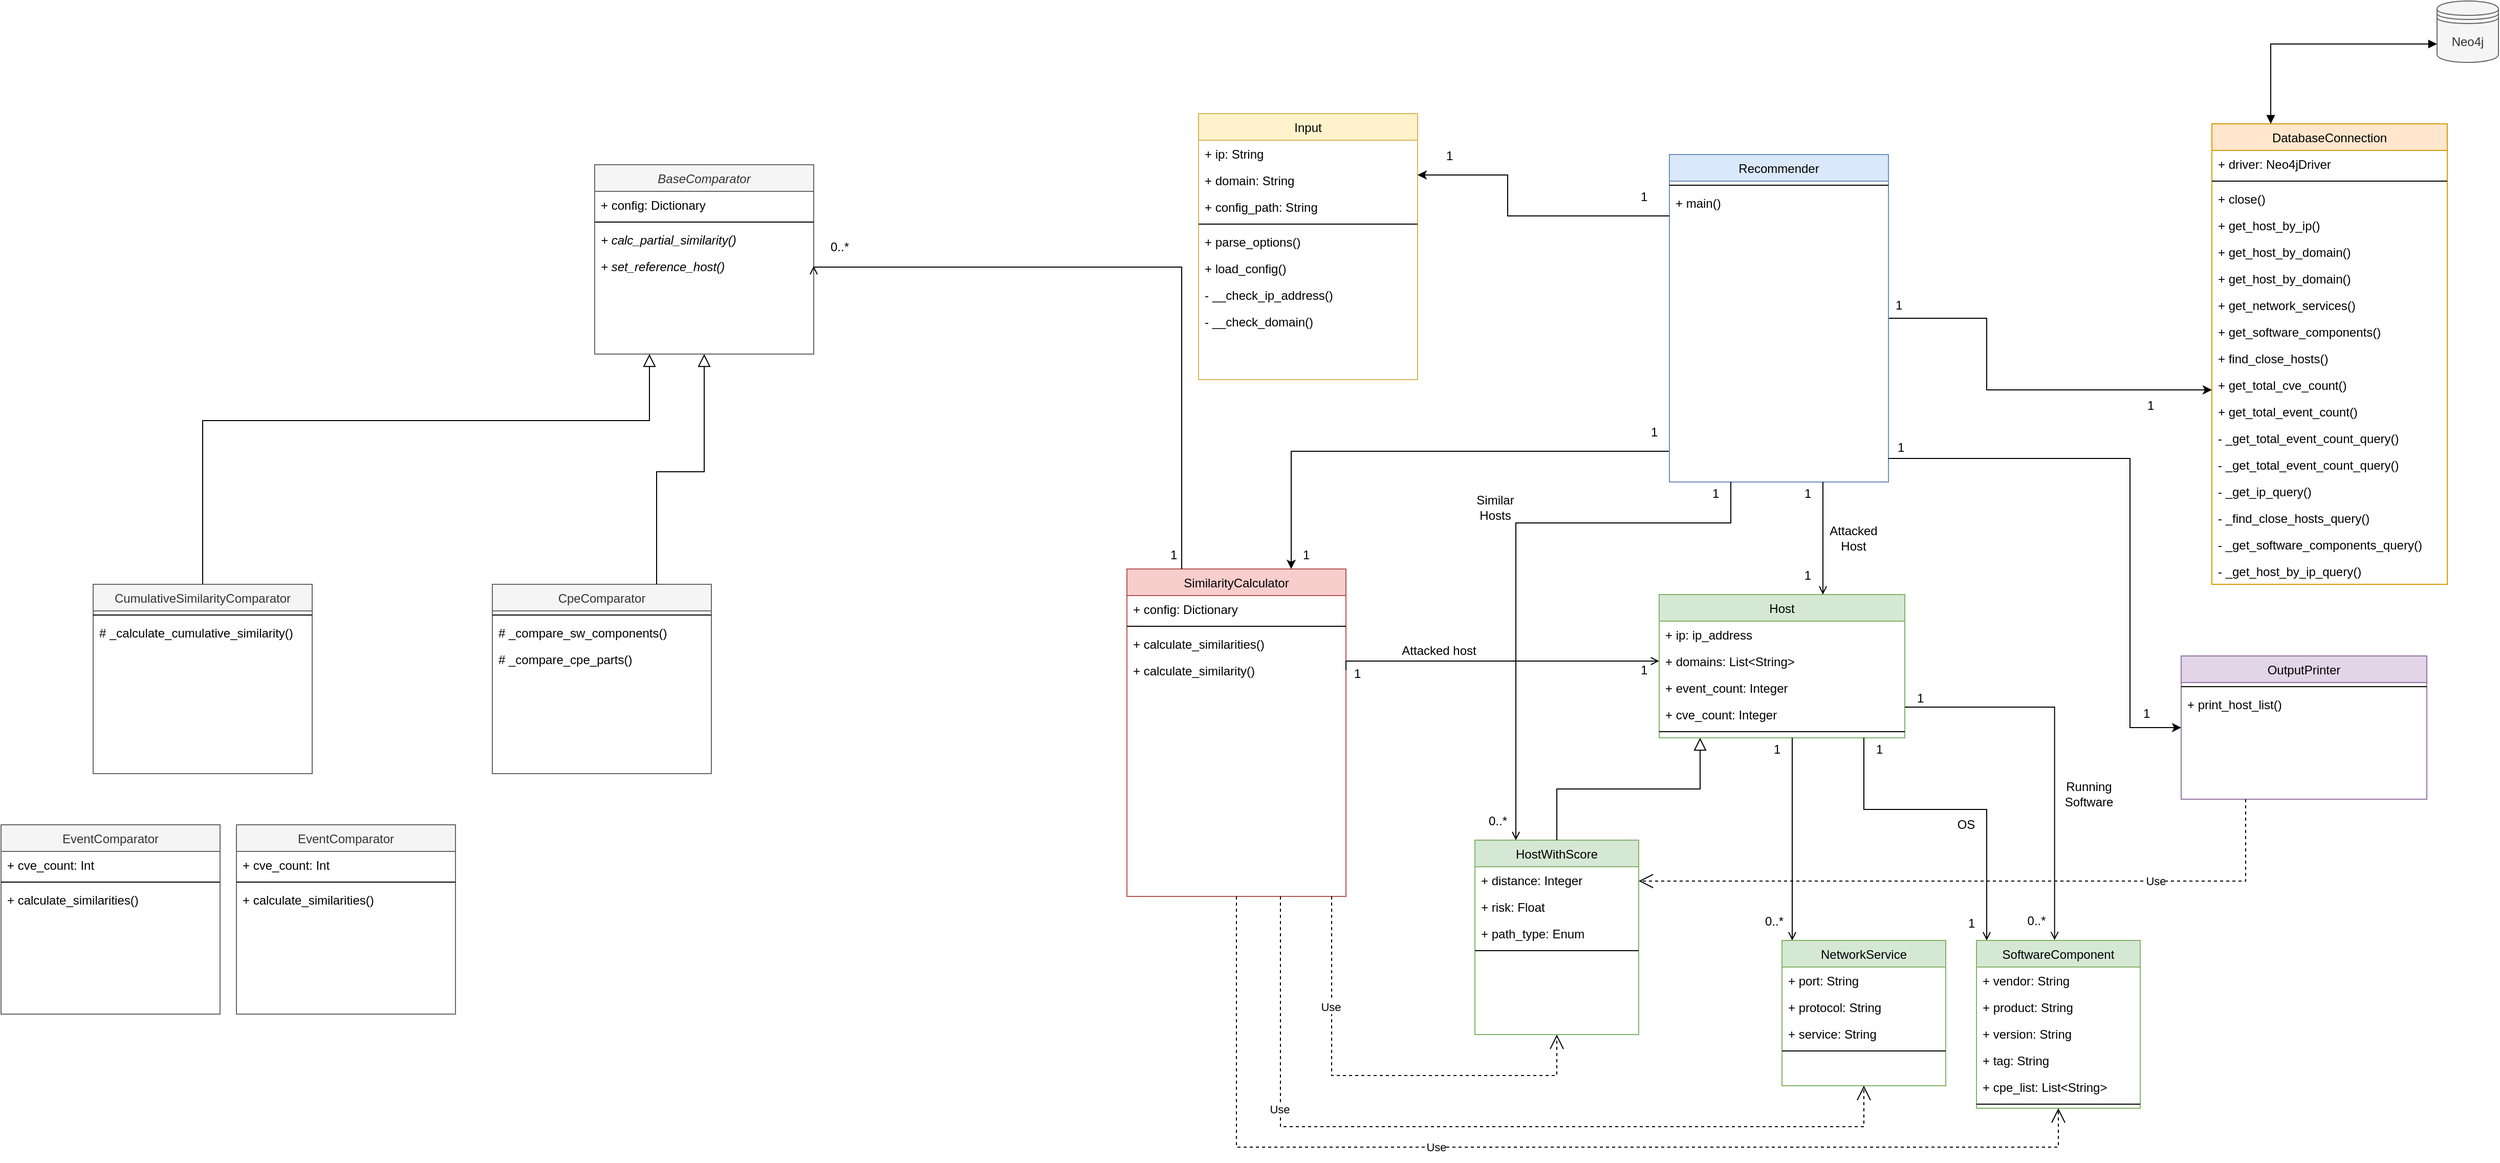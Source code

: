 <mxfile version="15.4.0" type="device"><diagram id="C5RBs43oDa-KdzZeNtuy" name="Diagram"><mxGraphModel dx="2600" dy="623" grid="1" gridSize="10" guides="1" tooltips="1" connect="1" arrows="1" fold="1" page="1" pageScale="1" pageWidth="827" pageHeight="1169" math="0" shadow="0"><root><mxCell id="WIyWlLk6GJQsqaUBKTNV-0"/><mxCell id="WIyWlLk6GJQsqaUBKTNV-1" parent="WIyWlLk6GJQsqaUBKTNV-0"/><mxCell id="zkfFHV4jXpPFQw0GAbJ--0" value="Host" style="swimlane;fontStyle=0;align=center;verticalAlign=top;childLayout=stackLayout;horizontal=1;startSize=26;horizontalStack=0;resizeParent=1;resizeLast=0;collapsible=1;marginBottom=0;rounded=0;shadow=0;strokeWidth=1;fillColor=#d5e8d4;strokeColor=#82b366;" parent="WIyWlLk6GJQsqaUBKTNV-1" vertex="1"><mxGeometry x="-20" y="610" width="240" height="140" as="geometry"><mxRectangle x="230" y="140" width="160" height="26" as="alternateBounds"/></mxGeometry></mxCell><mxCell id="zkfFHV4jXpPFQw0GAbJ--1" value="+ ip: ip_address" style="text;align=left;verticalAlign=top;spacingLeft=4;spacingRight=4;overflow=hidden;rotatable=0;points=[[0,0.5],[1,0.5]];portConstraint=eastwest;" parent="zkfFHV4jXpPFQw0GAbJ--0" vertex="1"><mxGeometry y="26" width="240" height="26" as="geometry"/></mxCell><mxCell id="6r2_6TY_wbP1Zrm-_fFi-48" value="+ domains: List&lt;String&gt;" style="text;align=left;verticalAlign=top;spacingLeft=4;spacingRight=4;overflow=hidden;rotatable=0;points=[[0,0.5],[1,0.5]];portConstraint=eastwest;" parent="zkfFHV4jXpPFQw0GAbJ--0" vertex="1"><mxGeometry y="52" width="240" height="26" as="geometry"/></mxCell><mxCell id="vWXNN-c76O1EObYi_Bp5-69" value="+ event_count: Integer" style="text;align=left;verticalAlign=top;spacingLeft=4;spacingRight=4;overflow=hidden;rotatable=0;points=[[0,0.5],[1,0.5]];portConstraint=eastwest;rounded=0;shadow=0;html=0;" vertex="1" parent="zkfFHV4jXpPFQw0GAbJ--0"><mxGeometry y="78" width="240" height="26" as="geometry"/></mxCell><mxCell id="vWXNN-c76O1EObYi_Bp5-68" value="+ cve_count: Integer" style="text;align=left;verticalAlign=top;spacingLeft=4;spacingRight=4;overflow=hidden;rotatable=0;points=[[0,0.5],[1,0.5]];portConstraint=eastwest;rounded=0;shadow=0;html=0;" vertex="1" parent="zkfFHV4jXpPFQw0GAbJ--0"><mxGeometry y="104" width="240" height="26" as="geometry"/></mxCell><mxCell id="zkfFHV4jXpPFQw0GAbJ--4" value="" style="line;html=1;strokeWidth=1;align=left;verticalAlign=middle;spacingTop=-1;spacingLeft=3;spacingRight=3;rotatable=0;labelPosition=right;points=[];portConstraint=eastwest;" parent="zkfFHV4jXpPFQw0GAbJ--0" vertex="1"><mxGeometry y="130" width="240" height="8" as="geometry"/></mxCell><mxCell id="zkfFHV4jXpPFQw0GAbJ--6" value="HostWithScore" style="swimlane;fontStyle=0;align=center;verticalAlign=top;childLayout=stackLayout;horizontal=1;startSize=26;horizontalStack=0;resizeParent=1;resizeLast=0;collapsible=1;marginBottom=0;rounded=0;shadow=0;strokeWidth=1;fillColor=#d5e8d4;strokeColor=#82b366;" parent="WIyWlLk6GJQsqaUBKTNV-1" vertex="1"><mxGeometry x="-200" y="850" width="160" height="190" as="geometry"><mxRectangle x="130" y="380" width="160" height="26" as="alternateBounds"/></mxGeometry></mxCell><mxCell id="6r2_6TY_wbP1Zrm-_fFi-54" value="+ distance: Integer" style="text;align=left;verticalAlign=top;spacingLeft=4;spacingRight=4;overflow=hidden;rotatable=0;points=[[0,0.5],[1,0.5]];portConstraint=eastwest;rounded=0;shadow=0;html=0;" parent="zkfFHV4jXpPFQw0GAbJ--6" vertex="1"><mxGeometry y="26" width="160" height="26" as="geometry"/></mxCell><mxCell id="zkfFHV4jXpPFQw0GAbJ--8" value="+ risk: Float" style="text;align=left;verticalAlign=top;spacingLeft=4;spacingRight=4;overflow=hidden;rotatable=0;points=[[0,0.5],[1,0.5]];portConstraint=eastwest;rounded=0;shadow=0;html=0;" parent="zkfFHV4jXpPFQw0GAbJ--6" vertex="1"><mxGeometry y="52" width="160" height="26" as="geometry"/></mxCell><mxCell id="vWXNN-c76O1EObYi_Bp5-62" value="+ path_type: Enum" style="text;align=left;verticalAlign=top;spacingLeft=4;spacingRight=4;overflow=hidden;rotatable=0;points=[[0,0.5],[1,0.5]];portConstraint=eastwest;rounded=0;shadow=0;html=0;" vertex="1" parent="zkfFHV4jXpPFQw0GAbJ--6"><mxGeometry y="78" width="160" height="26" as="geometry"/></mxCell><mxCell id="zkfFHV4jXpPFQw0GAbJ--9" value="" style="line;html=1;strokeWidth=1;align=left;verticalAlign=middle;spacingTop=-1;spacingLeft=3;spacingRight=3;rotatable=0;labelPosition=right;points=[];portConstraint=eastwest;" parent="zkfFHV4jXpPFQw0GAbJ--6" vertex="1"><mxGeometry y="104" width="160" height="8" as="geometry"/></mxCell><mxCell id="zkfFHV4jXpPFQw0GAbJ--12" value="" style="endArrow=block;endSize=10;endFill=0;shadow=0;strokeWidth=1;rounded=0;edgeStyle=elbowEdgeStyle;elbow=vertical;" parent="WIyWlLk6GJQsqaUBKTNV-1" source="zkfFHV4jXpPFQw0GAbJ--6" edge="1"><mxGeometry width="160" relative="1" as="geometry"><mxPoint x="200" y="203" as="sourcePoint"/><mxPoint x="20" y="750" as="targetPoint"/></mxGeometry></mxCell><mxCell id="zkfFHV4jXpPFQw0GAbJ--17" value="DatabaseConnection" style="swimlane;fontStyle=0;align=center;verticalAlign=top;childLayout=stackLayout;horizontal=1;startSize=26;horizontalStack=0;resizeParent=1;resizeLast=0;collapsible=1;marginBottom=0;rounded=0;shadow=0;strokeWidth=1;fillColor=#ffe6cc;strokeColor=#d79b00;" parent="WIyWlLk6GJQsqaUBKTNV-1" vertex="1"><mxGeometry x="520" y="150" width="230" height="450" as="geometry"><mxRectangle x="550" y="140" width="160" height="26" as="alternateBounds"/></mxGeometry></mxCell><mxCell id="zkfFHV4jXpPFQw0GAbJ--18" value="+ driver: Neo4jDriver" style="text;align=left;verticalAlign=top;spacingLeft=4;spacingRight=4;overflow=hidden;rotatable=0;points=[[0,0.5],[1,0.5]];portConstraint=eastwest;" parent="zkfFHV4jXpPFQw0GAbJ--17" vertex="1"><mxGeometry y="26" width="230" height="26" as="geometry"/></mxCell><mxCell id="zkfFHV4jXpPFQw0GAbJ--23" value="" style="line;html=1;strokeWidth=1;align=left;verticalAlign=middle;spacingTop=-1;spacingLeft=3;spacingRight=3;rotatable=0;labelPosition=right;points=[];portConstraint=eastwest;" parent="zkfFHV4jXpPFQw0GAbJ--17" vertex="1"><mxGeometry y="52" width="230" height="8" as="geometry"/></mxCell><mxCell id="zkfFHV4jXpPFQw0GAbJ--24" value="+ close()" style="text;align=left;verticalAlign=top;spacingLeft=4;spacingRight=4;overflow=hidden;rotatable=0;points=[[0,0.5],[1,0.5]];portConstraint=eastwest;" parent="zkfFHV4jXpPFQw0GAbJ--17" vertex="1"><mxGeometry y="60" width="230" height="26" as="geometry"/></mxCell><mxCell id="zkfFHV4jXpPFQw0GAbJ--25" value="+ get_host_by_ip()&#10;" style="text;align=left;verticalAlign=top;spacingLeft=4;spacingRight=4;overflow=hidden;rotatable=0;points=[[0,0.5],[1,0.5]];portConstraint=eastwest;" parent="zkfFHV4jXpPFQw0GAbJ--17" vertex="1"><mxGeometry y="86" width="230" height="26" as="geometry"/></mxCell><mxCell id="2oSqgxeJYLnp5taYVXua-14" value="+ get_host_by_domain()&#10;" style="text;align=left;verticalAlign=top;spacingLeft=4;spacingRight=4;overflow=hidden;rotatable=0;points=[[0,0.5],[1,0.5]];portConstraint=eastwest;" parent="zkfFHV4jXpPFQw0GAbJ--17" vertex="1"><mxGeometry y="112" width="230" height="26" as="geometry"/></mxCell><mxCell id="2oSqgxeJYLnp5taYVXua-15" value="+ get_host_by_domain()&#10;" style="text;align=left;verticalAlign=top;spacingLeft=4;spacingRight=4;overflow=hidden;rotatable=0;points=[[0,0.5],[1,0.5]];portConstraint=eastwest;" parent="zkfFHV4jXpPFQw0GAbJ--17" vertex="1"><mxGeometry y="138" width="230" height="26" as="geometry"/></mxCell><mxCell id="6r2_6TY_wbP1Zrm-_fFi-0" value="+ get_network_services()" style="text;align=left;verticalAlign=top;spacingLeft=4;spacingRight=4;overflow=hidden;rotatable=0;points=[[0,0.5],[1,0.5]];portConstraint=eastwest;" parent="zkfFHV4jXpPFQw0GAbJ--17" vertex="1"><mxGeometry y="164" width="230" height="26" as="geometry"/></mxCell><mxCell id="6r2_6TY_wbP1Zrm-_fFi-1" value="+ get_software_components()" style="text;align=left;verticalAlign=top;spacingLeft=4;spacingRight=4;overflow=hidden;rotatable=0;points=[[0,0.5],[1,0.5]];portConstraint=eastwest;" parent="zkfFHV4jXpPFQw0GAbJ--17" vertex="1"><mxGeometry y="190" width="230" height="26" as="geometry"/></mxCell><mxCell id="6r2_6TY_wbP1Zrm-_fFi-6" value="+ find_close_hosts()" style="text;align=left;verticalAlign=top;spacingLeft=4;spacingRight=4;overflow=hidden;rotatable=0;points=[[0,0.5],[1,0.5]];portConstraint=eastwest;" parent="zkfFHV4jXpPFQw0GAbJ--17" vertex="1"><mxGeometry y="216" width="230" height="26" as="geometry"/></mxCell><mxCell id="6r2_6TY_wbP1Zrm-_fFi-75" value="+ get_total_cve_count()" style="text;align=left;verticalAlign=top;spacingLeft=4;spacingRight=4;overflow=hidden;rotatable=0;points=[[0,0.5],[1,0.5]];portConstraint=eastwest;" parent="zkfFHV4jXpPFQw0GAbJ--17" vertex="1"><mxGeometry y="242" width="230" height="26" as="geometry"/></mxCell><mxCell id="6r2_6TY_wbP1Zrm-_fFi-76" value="+ get_total_event_count()" style="text;align=left;verticalAlign=top;spacingLeft=4;spacingRight=4;overflow=hidden;rotatable=0;points=[[0,0.5],[1,0.5]];portConstraint=eastwest;" parent="zkfFHV4jXpPFQw0GAbJ--17" vertex="1"><mxGeometry y="268" width="230" height="26" as="geometry"/></mxCell><mxCell id="6r2_6TY_wbP1Zrm-_fFi-70" value="- _get_total_event_count_query()" style="text;align=left;verticalAlign=top;spacingLeft=4;spacingRight=4;overflow=hidden;rotatable=0;points=[[0,0.5],[1,0.5]];portConstraint=eastwest;" parent="zkfFHV4jXpPFQw0GAbJ--17" vertex="1"><mxGeometry y="294" width="230" height="26" as="geometry"/></mxCell><mxCell id="6r2_6TY_wbP1Zrm-_fFi-77" value="- _get_total_event_count_query()" style="text;align=left;verticalAlign=top;spacingLeft=4;spacingRight=4;overflow=hidden;rotatable=0;points=[[0,0.5],[1,0.5]];portConstraint=eastwest;" parent="zkfFHV4jXpPFQw0GAbJ--17" vertex="1"><mxGeometry y="320" width="230" height="26" as="geometry"/></mxCell><mxCell id="6r2_6TY_wbP1Zrm-_fFi-2" value="- _get_ip_query()" style="text;align=left;verticalAlign=top;spacingLeft=4;spacingRight=4;overflow=hidden;rotatable=0;points=[[0,0.5],[1,0.5]];portConstraint=eastwest;" parent="zkfFHV4jXpPFQw0GAbJ--17" vertex="1"><mxGeometry y="346" width="230" height="26" as="geometry"/></mxCell><mxCell id="6r2_6TY_wbP1Zrm-_fFi-4" value="- _find_close_hosts_query()" style="text;align=left;verticalAlign=top;spacingLeft=4;spacingRight=4;overflow=hidden;rotatable=0;points=[[0,0.5],[1,0.5]];portConstraint=eastwest;" parent="zkfFHV4jXpPFQw0GAbJ--17" vertex="1"><mxGeometry y="372" width="230" height="26" as="geometry"/></mxCell><mxCell id="6r2_6TY_wbP1Zrm-_fFi-5" value="- _get_software_components_query()" style="text;align=left;verticalAlign=top;spacingLeft=4;spacingRight=4;overflow=hidden;rotatable=0;points=[[0,0.5],[1,0.5]];portConstraint=eastwest;" parent="zkfFHV4jXpPFQw0GAbJ--17" vertex="1"><mxGeometry y="398" width="230" height="26" as="geometry"/></mxCell><mxCell id="6r2_6TY_wbP1Zrm-_fFi-3" value="- _get_host_by_ip_query()" style="text;align=left;verticalAlign=top;spacingLeft=4;spacingRight=4;overflow=hidden;rotatable=0;points=[[0,0.5],[1,0.5]];portConstraint=eastwest;" parent="zkfFHV4jXpPFQw0GAbJ--17" vertex="1"><mxGeometry y="424" width="230" height="26" as="geometry"/></mxCell><mxCell id="6r2_6TY_wbP1Zrm-_fFi-7" style="edgeStyle=orthogonalEdgeStyle;rounded=0;orthogonalLoop=1;jettySize=auto;html=1;" parent="WIyWlLk6GJQsqaUBKTNV-1" source="2oSqgxeJYLnp5taYVXua-2" target="zkfFHV4jXpPFQw0GAbJ--17" edge="1"><mxGeometry relative="1" as="geometry"><mxPoint x="530" y="200" as="targetPoint"/><Array as="points"><mxPoint x="300" y="340"/><mxPoint x="300" y="410"/></Array></mxGeometry></mxCell><mxCell id="6r2_6TY_wbP1Zrm-_fFi-40" style="edgeStyle=orthogonalEdgeStyle;rounded=0;orthogonalLoop=1;jettySize=auto;html=1;entryX=0.75;entryY=0;entryDx=0;entryDy=0;" parent="WIyWlLk6GJQsqaUBKTNV-1" source="2oSqgxeJYLnp5taYVXua-2" target="6r2_6TY_wbP1Zrm-_fFi-34" edge="1"><mxGeometry relative="1" as="geometry"><mxPoint x="-250" y="530" as="targetPoint"/><Array as="points"><mxPoint x="-380" y="470"/></Array></mxGeometry></mxCell><mxCell id="2oSqgxeJYLnp5taYVXua-2" value="Recommender" style="swimlane;fontStyle=0;align=center;verticalAlign=top;childLayout=stackLayout;horizontal=1;startSize=26;horizontalStack=0;resizeParent=1;resizeLast=0;collapsible=1;marginBottom=0;rounded=0;shadow=0;strokeWidth=1;fillColor=#dae8fc;strokeColor=#6c8ebf;" parent="WIyWlLk6GJQsqaUBKTNV-1" vertex="1"><mxGeometry x="-10" y="180" width="214" height="320" as="geometry"><mxRectangle x="550" y="140" width="160" height="26" as="alternateBounds"/></mxGeometry></mxCell><mxCell id="2oSqgxeJYLnp5taYVXua-8" value="" style="line;html=1;strokeWidth=1;align=left;verticalAlign=middle;spacingTop=-1;spacingLeft=3;spacingRight=3;rotatable=0;labelPosition=right;points=[];portConstraint=eastwest;" parent="2oSqgxeJYLnp5taYVXua-2" vertex="1"><mxGeometry y="26" width="214" height="8" as="geometry"/></mxCell><mxCell id="2oSqgxeJYLnp5taYVXua-9" value="+ main()" style="text;align=left;verticalAlign=top;spacingLeft=4;spacingRight=4;overflow=hidden;rotatable=0;points=[[0,0.5],[1,0.5]];portConstraint=eastwest;" parent="2oSqgxeJYLnp5taYVXua-2" vertex="1"><mxGeometry y="34" width="214" height="26" as="geometry"/></mxCell><mxCell id="2oSqgxeJYLnp5taYVXua-11" value="Neo4j" style="shape=datastore;whiteSpace=wrap;html=1;fillColor=#f5f5f5;strokeColor=#666666;fontColor=#333333;" parent="WIyWlLk6GJQsqaUBKTNV-1" vertex="1"><mxGeometry x="740" y="30" width="60" height="60" as="geometry"/></mxCell><mxCell id="2oSqgxeJYLnp5taYVXua-13" value="" style="endArrow=block;startArrow=block;endFill=1;startFill=1;html=1;rounded=0;edgeStyle=orthogonalEdgeStyle;entryX=0;entryY=0.7;entryDx=0;entryDy=0;exitX=0.25;exitY=0;exitDx=0;exitDy=0;" parent="WIyWlLk6GJQsqaUBKTNV-1" source="zkfFHV4jXpPFQw0GAbJ--17" target="2oSqgxeJYLnp5taYVXua-11" edge="1"><mxGeometry width="160" relative="1" as="geometry"><mxPoint x="620" y="110" as="sourcePoint"/><mxPoint x="780" y="110" as="targetPoint"/></mxGeometry></mxCell><mxCell id="6r2_6TY_wbP1Zrm-_fFi-8" value="Input" style="swimlane;fontStyle=0;align=center;verticalAlign=top;childLayout=stackLayout;horizontal=1;startSize=26;horizontalStack=0;resizeParent=1;resizeLast=0;collapsible=1;marginBottom=0;rounded=0;shadow=0;strokeWidth=1;fillColor=#fff2cc;strokeColor=#d6b656;" parent="WIyWlLk6GJQsqaUBKTNV-1" vertex="1"><mxGeometry x="-470" y="140" width="214" height="260" as="geometry"><mxRectangle x="550" y="140" width="160" height="26" as="alternateBounds"/></mxGeometry></mxCell><mxCell id="6r2_6TY_wbP1Zrm-_fFi-67" value="+ ip: String" style="text;align=left;verticalAlign=top;spacingLeft=4;spacingRight=4;overflow=hidden;rotatable=0;points=[[0,0.5],[1,0.5]];portConstraint=eastwest;rounded=0;shadow=0;html=0;" parent="6r2_6TY_wbP1Zrm-_fFi-8" vertex="1"><mxGeometry y="26" width="214" height="26" as="geometry"/></mxCell><mxCell id="6r2_6TY_wbP1Zrm-_fFi-73" value="+ domain: String" style="text;align=left;verticalAlign=top;spacingLeft=4;spacingRight=4;overflow=hidden;rotatable=0;points=[[0,0.5],[1,0.5]];portConstraint=eastwest;rounded=0;shadow=0;html=0;" parent="6r2_6TY_wbP1Zrm-_fFi-8" vertex="1"><mxGeometry y="52" width="214" height="26" as="geometry"/></mxCell><mxCell id="6r2_6TY_wbP1Zrm-_fFi-10" value="+ config_path: String " style="text;align=left;verticalAlign=top;spacingLeft=4;spacingRight=4;overflow=hidden;rotatable=0;points=[[0,0.5],[1,0.5]];portConstraint=eastwest;rounded=0;shadow=0;html=0;" parent="6r2_6TY_wbP1Zrm-_fFi-8" vertex="1"><mxGeometry y="78" width="214" height="26" as="geometry"/></mxCell><mxCell id="6r2_6TY_wbP1Zrm-_fFi-11" value="" style="line;html=1;strokeWidth=1;align=left;verticalAlign=middle;spacingTop=-1;spacingLeft=3;spacingRight=3;rotatable=0;labelPosition=right;points=[];portConstraint=eastwest;" parent="6r2_6TY_wbP1Zrm-_fFi-8" vertex="1"><mxGeometry y="104" width="214" height="8" as="geometry"/></mxCell><mxCell id="6r2_6TY_wbP1Zrm-_fFi-12" value="+ parse_options()" style="text;align=left;verticalAlign=top;spacingLeft=4;spacingRight=4;overflow=hidden;rotatable=0;points=[[0,0.5],[1,0.5]];portConstraint=eastwest;" parent="6r2_6TY_wbP1Zrm-_fFi-8" vertex="1"><mxGeometry y="112" width="214" height="26" as="geometry"/></mxCell><mxCell id="6r2_6TY_wbP1Zrm-_fFi-74" value="+ load_config()" style="text;align=left;verticalAlign=top;spacingLeft=4;spacingRight=4;overflow=hidden;rotatable=0;points=[[0,0.5],[1,0.5]];portConstraint=eastwest;" parent="6r2_6TY_wbP1Zrm-_fFi-8" vertex="1"><mxGeometry y="138" width="214" height="26" as="geometry"/></mxCell><mxCell id="6r2_6TY_wbP1Zrm-_fFi-71" value="- __check_ip_address()" style="text;align=left;verticalAlign=top;spacingLeft=4;spacingRight=4;overflow=hidden;rotatable=0;points=[[0,0.5],[1,0.5]];portConstraint=eastwest;" parent="6r2_6TY_wbP1Zrm-_fFi-8" vertex="1"><mxGeometry y="164" width="214" height="26" as="geometry"/></mxCell><mxCell id="6r2_6TY_wbP1Zrm-_fFi-128" value="- __check_domain()&#10;" style="text;align=left;verticalAlign=top;spacingLeft=4;spacingRight=4;overflow=hidden;rotatable=0;points=[[0,0.5],[1,0.5]];portConstraint=eastwest;" parent="6r2_6TY_wbP1Zrm-_fFi-8" vertex="1"><mxGeometry y="190" width="214" height="26" as="geometry"/></mxCell><mxCell id="6r2_6TY_wbP1Zrm-_fFi-17" value="SoftwareComponent" style="swimlane;fontStyle=0;align=center;verticalAlign=top;childLayout=stackLayout;horizontal=1;startSize=26;horizontalStack=0;resizeParent=1;resizeLast=0;collapsible=1;marginBottom=0;rounded=0;shadow=0;strokeWidth=1;fillColor=#d5e8d4;strokeColor=#82b366;" parent="WIyWlLk6GJQsqaUBKTNV-1" vertex="1"><mxGeometry x="290" y="948" width="160" height="164" as="geometry"><mxRectangle x="230" y="140" width="160" height="26" as="alternateBounds"/></mxGeometry></mxCell><mxCell id="6r2_6TY_wbP1Zrm-_fFi-58" value="+ vendor: String" style="text;align=left;verticalAlign=top;spacingLeft=4;spacingRight=4;overflow=hidden;rotatable=0;points=[[0,0.5],[1,0.5]];portConstraint=eastwest;" parent="6r2_6TY_wbP1Zrm-_fFi-17" vertex="1"><mxGeometry y="26" width="160" height="26" as="geometry"/></mxCell><mxCell id="6r2_6TY_wbP1Zrm-_fFi-57" value="+ product: String" style="text;align=left;verticalAlign=top;spacingLeft=4;spacingRight=4;overflow=hidden;rotatable=0;points=[[0,0.5],[1,0.5]];portConstraint=eastwest;" parent="6r2_6TY_wbP1Zrm-_fFi-17" vertex="1"><mxGeometry y="52" width="160" height="26" as="geometry"/></mxCell><mxCell id="6r2_6TY_wbP1Zrm-_fFi-18" value="+ version: String" style="text;align=left;verticalAlign=top;spacingLeft=4;spacingRight=4;overflow=hidden;rotatable=0;points=[[0,0.5],[1,0.5]];portConstraint=eastwest;" parent="6r2_6TY_wbP1Zrm-_fFi-17" vertex="1"><mxGeometry y="78" width="160" height="26" as="geometry"/></mxCell><mxCell id="vWXNN-c76O1EObYi_Bp5-61" value="+ tag: String" style="text;align=left;verticalAlign=top;spacingLeft=4;spacingRight=4;overflow=hidden;rotatable=0;points=[[0,0.5],[1,0.5]];portConstraint=eastwest;" vertex="1" parent="6r2_6TY_wbP1Zrm-_fFi-17"><mxGeometry y="104" width="160" height="26" as="geometry"/></mxCell><mxCell id="vWXNN-c76O1EObYi_Bp5-60" value="+ cpe_list: List&lt;String&gt;" style="text;align=left;verticalAlign=top;spacingLeft=4;spacingRight=4;overflow=hidden;rotatable=0;points=[[0,0.5],[1,0.5]];portConstraint=eastwest;" vertex="1" parent="6r2_6TY_wbP1Zrm-_fFi-17"><mxGeometry y="130" width="160" height="26" as="geometry"/></mxCell><mxCell id="6r2_6TY_wbP1Zrm-_fFi-19" value="" style="line;html=1;strokeWidth=1;align=left;verticalAlign=middle;spacingTop=-1;spacingLeft=3;spacingRight=3;rotatable=0;labelPosition=right;points=[];portConstraint=eastwest;" parent="6r2_6TY_wbP1Zrm-_fFi-17" vertex="1"><mxGeometry y="156" width="160" height="8" as="geometry"/></mxCell><mxCell id="6r2_6TY_wbP1Zrm-_fFi-21" value="NetworkService" style="swimlane;fontStyle=0;align=center;verticalAlign=top;childLayout=stackLayout;horizontal=1;startSize=26;horizontalStack=0;resizeParent=1;resizeLast=0;collapsible=1;marginBottom=0;rounded=0;shadow=0;strokeWidth=1;fillColor=#d5e8d4;strokeColor=#82b366;" parent="WIyWlLk6GJQsqaUBKTNV-1" vertex="1"><mxGeometry x="100" y="948" width="160" height="142" as="geometry"><mxRectangle x="230" y="140" width="160" height="26" as="alternateBounds"/></mxGeometry></mxCell><mxCell id="6r2_6TY_wbP1Zrm-_fFi-22" value="+ port: String" style="text;align=left;verticalAlign=top;spacingLeft=4;spacingRight=4;overflow=hidden;rotatable=0;points=[[0,0.5],[1,0.5]];portConstraint=eastwest;" parent="6r2_6TY_wbP1Zrm-_fFi-21" vertex="1"><mxGeometry y="26" width="160" height="26" as="geometry"/></mxCell><mxCell id="6r2_6TY_wbP1Zrm-_fFi-59" value="+ protocol: String" style="text;align=left;verticalAlign=top;spacingLeft=4;spacingRight=4;overflow=hidden;rotatable=0;points=[[0,0.5],[1,0.5]];portConstraint=eastwest;" parent="6r2_6TY_wbP1Zrm-_fFi-21" vertex="1"><mxGeometry y="52" width="160" height="26" as="geometry"/></mxCell><mxCell id="6r2_6TY_wbP1Zrm-_fFi-60" value="+ service: String" style="text;align=left;verticalAlign=top;spacingLeft=4;spacingRight=4;overflow=hidden;rotatable=0;points=[[0,0.5],[1,0.5]];portConstraint=eastwest;" parent="6r2_6TY_wbP1Zrm-_fFi-21" vertex="1"><mxGeometry y="78" width="160" height="26" as="geometry"/></mxCell><mxCell id="6r2_6TY_wbP1Zrm-_fFi-23" value="" style="line;html=1;strokeWidth=1;align=left;verticalAlign=middle;spacingTop=-1;spacingLeft=3;spacingRight=3;rotatable=0;labelPosition=right;points=[];portConstraint=eastwest;" parent="6r2_6TY_wbP1Zrm-_fFi-21" vertex="1"><mxGeometry y="104" width="160" height="8" as="geometry"/></mxCell><mxCell id="6r2_6TY_wbP1Zrm-_fFi-29" value="" style="endArrow=open;shadow=0;strokeWidth=1;rounded=0;endFill=1;edgeStyle=elbowEdgeStyle;elbow=vertical;entryX=0.477;entryY=-0.002;entryDx=0;entryDy=0;entryPerimeter=0;" parent="WIyWlLk6GJQsqaUBKTNV-1" source="zkfFHV4jXpPFQw0GAbJ--0" target="6r2_6TY_wbP1Zrm-_fFi-17" edge="1"><mxGeometry x="0.5" y="41" relative="1" as="geometry"><mxPoint x="240" y="740" as="sourcePoint"/><mxPoint x="258" y="630" as="targetPoint"/><mxPoint x="-40" y="32" as="offset"/><Array as="points"><mxPoint x="-20" y="720"/><mxPoint x="30" y="690"/><mxPoint x="40" y="674"/><mxPoint x="16" y="680"/><mxPoint y="670"/><mxPoint x="80" y="600"/></Array></mxGeometry></mxCell><mxCell id="6r2_6TY_wbP1Zrm-_fFi-30" value="1" style="resizable=0;align=left;verticalAlign=bottom;labelBackgroundColor=none;fontSize=12;" parent="6r2_6TY_wbP1Zrm-_fFi-29" connectable="0" vertex="1"><mxGeometry x="-1" relative="1" as="geometry"><mxPoint x="10" as="offset"/></mxGeometry></mxCell><mxCell id="6r2_6TY_wbP1Zrm-_fFi-31" value="0..*" style="resizable=0;align=right;verticalAlign=bottom;labelBackgroundColor=none;fontSize=12;" parent="6r2_6TY_wbP1Zrm-_fFi-29" connectable="0" vertex="1"><mxGeometry x="1" relative="1" as="geometry"><mxPoint x="-7" y="-10" as="offset"/></mxGeometry></mxCell><mxCell id="6r2_6TY_wbP1Zrm-_fFi-34" value="SimilarityCalculator" style="swimlane;fontStyle=0;align=center;verticalAlign=top;childLayout=stackLayout;horizontal=1;startSize=26;horizontalStack=0;resizeParent=1;resizeLast=0;collapsible=1;marginBottom=0;rounded=0;shadow=0;strokeWidth=1;fillColor=#f8cecc;strokeColor=#b85450;" parent="WIyWlLk6GJQsqaUBKTNV-1" vertex="1"><mxGeometry x="-540" y="585" width="214" height="320" as="geometry"><mxRectangle x="550" y="140" width="160" height="26" as="alternateBounds"/></mxGeometry></mxCell><mxCell id="6r2_6TY_wbP1Zrm-_fFi-35" value="+ config: Dictionary" style="text;align=left;verticalAlign=top;spacingLeft=4;spacingRight=4;overflow=hidden;rotatable=0;points=[[0,0.5],[1,0.5]];portConstraint=eastwest;" parent="6r2_6TY_wbP1Zrm-_fFi-34" vertex="1"><mxGeometry y="26" width="214" height="26" as="geometry"/></mxCell><mxCell id="6r2_6TY_wbP1Zrm-_fFi-37" value="" style="line;html=1;strokeWidth=1;align=left;verticalAlign=middle;spacingTop=-1;spacingLeft=3;spacingRight=3;rotatable=0;labelPosition=right;points=[];portConstraint=eastwest;" parent="6r2_6TY_wbP1Zrm-_fFi-34" vertex="1"><mxGeometry y="52" width="214" height="8" as="geometry"/></mxCell><mxCell id="6r2_6TY_wbP1Zrm-_fFi-38" value="+ calculate_similarities()" style="text;align=left;verticalAlign=top;spacingLeft=4;spacingRight=4;overflow=hidden;rotatable=0;points=[[0,0.5],[1,0.5]];portConstraint=eastwest;" parent="6r2_6TY_wbP1Zrm-_fFi-34" vertex="1"><mxGeometry y="60" width="214" height="26" as="geometry"/></mxCell><mxCell id="vWXNN-c76O1EObYi_Bp5-74" value="+ calculate_similarity()" style="text;align=left;verticalAlign=top;spacingLeft=4;spacingRight=4;overflow=hidden;rotatable=0;points=[[0,0.5],[1,0.5]];portConstraint=eastwest;" vertex="1" parent="6r2_6TY_wbP1Zrm-_fFi-34"><mxGeometry y="86" width="214" height="26" as="geometry"/></mxCell><mxCell id="6r2_6TY_wbP1Zrm-_fFi-39" style="edgeStyle=orthogonalEdgeStyle;rounded=0;orthogonalLoop=1;jettySize=auto;html=1;" parent="WIyWlLk6GJQsqaUBKTNV-1" source="2oSqgxeJYLnp5taYVXua-2" target="6r2_6TY_wbP1Zrm-_fFi-8" edge="1"><mxGeometry relative="1" as="geometry"><mxPoint x="-10" y="245" as="sourcePoint"/><Array as="points"><mxPoint x="-168" y="240"/><mxPoint x="-168" y="200"/></Array></mxGeometry></mxCell><mxCell id="6r2_6TY_wbP1Zrm-_fFi-42" value="" style="endArrow=open;shadow=0;strokeWidth=1;rounded=0;endFill=1;edgeStyle=elbowEdgeStyle;elbow=vertical;" parent="WIyWlLk6GJQsqaUBKTNV-1" source="zkfFHV4jXpPFQw0GAbJ--0" target="6r2_6TY_wbP1Zrm-_fFi-21" edge="1"><mxGeometry x="0.5" y="41" relative="1" as="geometry"><mxPoint x="-26.32" y="640" as="sourcePoint"/><mxPoint x="-90.0" y="776.224" as="targetPoint"/><mxPoint x="-40" y="32" as="offset"/><Array as="points"><mxPoint x="110" y="840"/><mxPoint x="170" y="860"/><mxPoint x="160" y="870"/><mxPoint x="100" y="850"/><mxPoint x="-80" y="623"/><mxPoint x="-66.32" y="640.5"/><mxPoint x="-90.32" y="646.5"/><mxPoint x="-106.32" y="636.5"/><mxPoint x="-26.32" y="566.5"/></Array></mxGeometry></mxCell><mxCell id="6r2_6TY_wbP1Zrm-_fFi-43" value="1" style="resizable=0;align=left;verticalAlign=bottom;labelBackgroundColor=none;fontSize=12;" parent="6r2_6TY_wbP1Zrm-_fFi-42" connectable="0" vertex="1"><mxGeometry x="-1" relative="1" as="geometry"><mxPoint x="-20" y="20" as="offset"/></mxGeometry></mxCell><mxCell id="6r2_6TY_wbP1Zrm-_fFi-44" value="0..*" style="resizable=0;align=right;verticalAlign=bottom;labelBackgroundColor=none;fontSize=12;" parent="6r2_6TY_wbP1Zrm-_fFi-42" connectable="0" vertex="1"><mxGeometry x="1" relative="1" as="geometry"><mxPoint x="-7" y="-10" as="offset"/></mxGeometry></mxCell><mxCell id="6r2_6TY_wbP1Zrm-_fFi-61" value="" style="endArrow=open;shadow=0;strokeWidth=1;rounded=0;endFill=1;edgeStyle=elbowEdgeStyle;elbow=vertical;" parent="WIyWlLk6GJQsqaUBKTNV-1" target="6r2_6TY_wbP1Zrm-_fFi-17" edge="1"><mxGeometry x="0.5" y="41" relative="1" as="geometry"><mxPoint x="180" y="750" as="sourcePoint"/><mxPoint x="-20.0" y="790" as="targetPoint"/><mxPoint x="-40" y="32" as="offset"/><Array as="points"><mxPoint x="300" y="820"/><mxPoint x="180" y="790"/><mxPoint x="310" y="830"/><mxPoint x="140" y="790"/><mxPoint x="320" y="800"/><mxPoint x="170" y="760"/><mxPoint x="310" y="800"/><mxPoint x="190" y="780"/><mxPoint x="310" y="890"/><mxPoint x="-30" y="670"/><mxPoint x="-20" y="620"/><mxPoint x="109.92" y="563"/><mxPoint x="33.6" y="620.5"/><mxPoint x="9.6" y="626.5"/><mxPoint x="-6.4" y="616.5"/><mxPoint x="73.6" y="546.5"/></Array></mxGeometry></mxCell><mxCell id="6r2_6TY_wbP1Zrm-_fFi-62" value="1" style="resizable=0;align=left;verticalAlign=bottom;labelBackgroundColor=none;fontSize=12;" parent="6r2_6TY_wbP1Zrm-_fFi-61" connectable="0" vertex="1"><mxGeometry x="-1" relative="1" as="geometry"><mxPoint x="10" y="20" as="offset"/></mxGeometry></mxCell><mxCell id="6r2_6TY_wbP1Zrm-_fFi-64" value="1" style="resizable=0;align=left;verticalAlign=bottom;labelBackgroundColor=none;fontSize=12;" parent="WIyWlLk6GJQsqaUBKTNV-1" connectable="0" vertex="1"><mxGeometry x="280" y="940" as="geometry"/></mxCell><mxCell id="6r2_6TY_wbP1Zrm-_fFi-65" value="OS" style="text;html=1;strokeColor=none;fillColor=none;align=center;verticalAlign=middle;whiteSpace=wrap;rounded=0;" parent="WIyWlLk6GJQsqaUBKTNV-1" vertex="1"><mxGeometry x="250" y="820" width="60" height="30" as="geometry"/></mxCell><mxCell id="6r2_6TY_wbP1Zrm-_fFi-66" value="Running Software" style="text;html=1;strokeColor=none;fillColor=none;align=center;verticalAlign=middle;whiteSpace=wrap;rounded=0;" parent="WIyWlLk6GJQsqaUBKTNV-1" vertex="1"><mxGeometry x="370" y="790" width="60" height="30" as="geometry"/></mxCell><mxCell id="6r2_6TY_wbP1Zrm-_fFi-82" value="" style="endArrow=open;shadow=0;strokeWidth=1;rounded=0;endFill=1;edgeStyle=elbowEdgeStyle;elbow=vertical;entryX=0.25;entryY=0;entryDx=0;entryDy=0;" parent="WIyWlLk6GJQsqaUBKTNV-1" source="2oSqgxeJYLnp5taYVXua-2" target="zkfFHV4jXpPFQw0GAbJ--6" edge="1"><mxGeometry x="0.5" y="41" relative="1" as="geometry"><mxPoint x="-80" y="530" as="sourcePoint"/><mxPoint x="-210" y="758" as="targetPoint"/><mxPoint x="-40" y="32" as="offset"/><Array as="points"><mxPoint x="50" y="540"/><mxPoint x="-150" y="670"/><mxPoint x="-160" y="680"/><mxPoint x="-220" y="660"/><mxPoint x="-400" y="433"/><mxPoint x="-386.32" y="450.5"/><mxPoint x="-410.32" y="456.5"/><mxPoint x="-426.32" y="446.5"/><mxPoint x="-346.32" y="376.5"/></Array></mxGeometry></mxCell><mxCell id="6r2_6TY_wbP1Zrm-_fFi-83" value="1" style="resizable=0;align=left;verticalAlign=bottom;labelBackgroundColor=none;fontSize=12;" parent="6r2_6TY_wbP1Zrm-_fFi-82" connectable="0" vertex="1"><mxGeometry x="-1" relative="1" as="geometry"><mxPoint x="-20" y="20" as="offset"/></mxGeometry></mxCell><mxCell id="6r2_6TY_wbP1Zrm-_fFi-84" value="0..*" style="resizable=0;align=right;verticalAlign=bottom;labelBackgroundColor=none;fontSize=12;" parent="6r2_6TY_wbP1Zrm-_fFi-82" connectable="0" vertex="1"><mxGeometry x="1" relative="1" as="geometry"><mxPoint x="-7" y="-10" as="offset"/></mxGeometry></mxCell><mxCell id="6r2_6TY_wbP1Zrm-_fFi-90" value="Similar Hosts" style="text;html=1;strokeColor=none;fillColor=none;align=center;verticalAlign=middle;whiteSpace=wrap;rounded=0;" parent="WIyWlLk6GJQsqaUBKTNV-1" vertex="1"><mxGeometry x="-210" y="510" width="60" height="30" as="geometry"/></mxCell><mxCell id="6r2_6TY_wbP1Zrm-_fFi-91" value="" style="endArrow=open;shadow=0;strokeWidth=1;rounded=0;endFill=1;edgeStyle=elbowEdgeStyle;elbow=vertical;" parent="WIyWlLk6GJQsqaUBKTNV-1" source="2oSqgxeJYLnp5taYVXua-2" target="zkfFHV4jXpPFQw0GAbJ--0" edge="1"><mxGeometry x="0.5" y="41" relative="1" as="geometry"><mxPoint x="100" y="430" as="sourcePoint"/><mxPoint x="-150" y="860" as="targetPoint"/><mxPoint x="-40" y="32" as="offset"/><Array as="points"><mxPoint x="140" y="530"/><mxPoint x="60" y="550"/><mxPoint x="-140" y="680"/><mxPoint x="-150" y="690"/><mxPoint x="-210" y="670"/><mxPoint x="-390" y="443"/><mxPoint x="-376.32" y="460.5"/><mxPoint x="-400.32" y="466.5"/><mxPoint x="-416.32" y="456.5"/><mxPoint x="-336.32" y="386.5"/></Array></mxGeometry></mxCell><mxCell id="6r2_6TY_wbP1Zrm-_fFi-92" value="1" style="resizable=0;align=left;verticalAlign=bottom;labelBackgroundColor=none;fontSize=12;" parent="6r2_6TY_wbP1Zrm-_fFi-91" connectable="0" vertex="1"><mxGeometry x="-1" relative="1" as="geometry"><mxPoint x="-20" y="20" as="offset"/></mxGeometry></mxCell><mxCell id="6r2_6TY_wbP1Zrm-_fFi-93" value="1" style="resizable=0;align=right;verticalAlign=bottom;labelBackgroundColor=none;fontSize=12;" parent="6r2_6TY_wbP1Zrm-_fFi-91" connectable="0" vertex="1"><mxGeometry x="1" relative="1" as="geometry"><mxPoint x="-10" y="-10" as="offset"/></mxGeometry></mxCell><mxCell id="6r2_6TY_wbP1Zrm-_fFi-94" value="Attacked Host" style="text;html=1;strokeColor=none;fillColor=none;align=center;verticalAlign=middle;whiteSpace=wrap;rounded=0;" parent="WIyWlLk6GJQsqaUBKTNV-1" vertex="1"><mxGeometry x="140" y="540" width="60" height="30" as="geometry"/></mxCell><mxCell id="6r2_6TY_wbP1Zrm-_fFi-96" value="1" style="resizable=0;align=left;verticalAlign=bottom;labelBackgroundColor=none;fontSize=12;" parent="WIyWlLk6GJQsqaUBKTNV-1" connectable="0" vertex="1"><mxGeometry x="-30" y="460" as="geometry"/></mxCell><mxCell id="6r2_6TY_wbP1Zrm-_fFi-97" value="1" style="resizable=0;align=left;verticalAlign=bottom;labelBackgroundColor=none;fontSize=12;" parent="WIyWlLk6GJQsqaUBKTNV-1" connectable="0" vertex="1"><mxGeometry x="-370" y="580" as="geometry"/></mxCell><mxCell id="6r2_6TY_wbP1Zrm-_fFi-98" value="1" style="resizable=0;align=left;verticalAlign=bottom;labelBackgroundColor=none;fontSize=12;" parent="WIyWlLk6GJQsqaUBKTNV-1" connectable="0" vertex="1"><mxGeometry x="-230" y="190" as="geometry"/></mxCell><mxCell id="6r2_6TY_wbP1Zrm-_fFi-99" value="1" style="resizable=0;align=left;verticalAlign=bottom;labelBackgroundColor=none;fontSize=12;" parent="WIyWlLk6GJQsqaUBKTNV-1" connectable="0" vertex="1"><mxGeometry x="-40" y="230" as="geometry"/></mxCell><mxCell id="6r2_6TY_wbP1Zrm-_fFi-101" value="1" style="resizable=0;align=left;verticalAlign=bottom;labelBackgroundColor=none;fontSize=12;" parent="WIyWlLk6GJQsqaUBKTNV-1" connectable="0" vertex="1"><mxGeometry x="120" y="530" as="geometry"><mxPoint x="89" y="-194" as="offset"/></mxGeometry></mxCell><mxCell id="6r2_6TY_wbP1Zrm-_fFi-102" value="1" style="resizable=0;align=left;verticalAlign=bottom;labelBackgroundColor=none;fontSize=12;" parent="WIyWlLk6GJQsqaUBKTNV-1" connectable="0" vertex="1"><mxGeometry x="130" y="530" as="geometry"><mxPoint x="325" y="-96" as="offset"/></mxGeometry></mxCell><mxCell id="6r2_6TY_wbP1Zrm-_fFi-104" value="Use" style="endArrow=open;endSize=12;dashed=1;html=1;rounded=0;edgeStyle=orthogonalEdgeStyle;" parent="WIyWlLk6GJQsqaUBKTNV-1" source="6r2_6TY_wbP1Zrm-_fFi-34" target="6r2_6TY_wbP1Zrm-_fFi-17" edge="1"><mxGeometry x="-0.191" width="160" relative="1" as="geometry"><mxPoint x="-316" y="690" as="sourcePoint"/><mxPoint x="-10" y="690" as="targetPoint"/><Array as="points"><mxPoint x="-433" y="1150"/><mxPoint x="370" y="1150"/></Array><mxPoint as="offset"/></mxGeometry></mxCell><mxCell id="6r2_6TY_wbP1Zrm-_fFi-106" value="Use" style="endArrow=open;endSize=12;dashed=1;html=1;rounded=0;edgeStyle=orthogonalEdgeStyle;" parent="WIyWlLk6GJQsqaUBKTNV-1" source="6r2_6TY_wbP1Zrm-_fFi-34" target="6r2_6TY_wbP1Zrm-_fFi-21" edge="1"><mxGeometry x="-0.503" width="160" relative="1" as="geometry"><mxPoint x="-316" y="690" as="sourcePoint"/><mxPoint x="-10" y="690" as="targetPoint"/><Array as="points"><mxPoint x="-390" y="1130"/><mxPoint x="180" y="1130"/></Array><mxPoint x="-1" as="offset"/></mxGeometry></mxCell><mxCell id="6r2_6TY_wbP1Zrm-_fFi-107" value="Use" style="endArrow=open;endSize=12;dashed=1;html=1;rounded=0;edgeStyle=orthogonalEdgeStyle;" parent="WIyWlLk6GJQsqaUBKTNV-1" source="6r2_6TY_wbP1Zrm-_fFi-34" target="zkfFHV4jXpPFQw0GAbJ--6" edge="1"><mxGeometry x="-0.503" width="160" relative="1" as="geometry"><mxPoint x="-380" y="915" as="sourcePoint"/><mxPoint x="10" y="1080" as="targetPoint"/><Array as="points"><mxPoint x="-340" y="1080"/><mxPoint x="-120" y="1080"/></Array><mxPoint x="-1" as="offset"/></mxGeometry></mxCell><mxCell id="6r2_6TY_wbP1Zrm-_fFi-130" value="OutputPrinter" style="swimlane;fontStyle=0;align=center;verticalAlign=top;childLayout=stackLayout;horizontal=1;startSize=26;horizontalStack=0;resizeParent=1;resizeLast=0;collapsible=1;marginBottom=0;rounded=0;shadow=0;strokeWidth=1;fillColor=#e1d5e7;strokeColor=#9673a6;" parent="WIyWlLk6GJQsqaUBKTNV-1" vertex="1"><mxGeometry x="490" y="670" width="240" height="140" as="geometry"><mxRectangle x="230" y="140" width="160" height="26" as="alternateBounds"/></mxGeometry></mxCell><mxCell id="6r2_6TY_wbP1Zrm-_fFi-133" value="" style="line;html=1;strokeWidth=1;align=left;verticalAlign=middle;spacingTop=-1;spacingLeft=3;spacingRight=3;rotatable=0;labelPosition=right;points=[];portConstraint=eastwest;" parent="6r2_6TY_wbP1Zrm-_fFi-130" vertex="1"><mxGeometry y="26" width="240" height="8" as="geometry"/></mxCell><mxCell id="6r2_6TY_wbP1Zrm-_fFi-134" value="+ print_host_list()" style="text;align=left;verticalAlign=top;spacingLeft=4;spacingRight=4;overflow=hidden;rotatable=0;points=[[0,0.5],[1,0.5]];portConstraint=eastwest;" parent="6r2_6TY_wbP1Zrm-_fFi-130" vertex="1"><mxGeometry y="34" width="240" height="26" as="geometry"/></mxCell><mxCell id="6r2_6TY_wbP1Zrm-_fFi-135" value="Use" style="endArrow=open;endSize=12;dashed=1;html=1;rounded=0;edgeStyle=orthogonalEdgeStyle;" parent="WIyWlLk6GJQsqaUBKTNV-1" source="6r2_6TY_wbP1Zrm-_fFi-130" target="zkfFHV4jXpPFQw0GAbJ--6" edge="1"><mxGeometry x="-0.503" width="160" relative="1" as="geometry"><mxPoint x="457.0" y="889.999" as="sourcePoint"/><mxPoint x="763" y="889.999" as="targetPoint"/><Array as="points"><mxPoint x="553" y="890"/></Array><mxPoint x="-1" as="offset"/></mxGeometry></mxCell><mxCell id="6r2_6TY_wbP1Zrm-_fFi-136" style="edgeStyle=orthogonalEdgeStyle;rounded=0;orthogonalLoop=1;jettySize=auto;html=1;" parent="WIyWlLk6GJQsqaUBKTNV-1" source="2oSqgxeJYLnp5taYVXua-2" target="6r2_6TY_wbP1Zrm-_fFi-130" edge="1"><mxGeometry relative="1" as="geometry"><mxPoint x="120" y="410" as="sourcePoint"/><mxPoint x="229.03" y="592.47" as="targetPoint"/><Array as="points"><mxPoint x="440" y="477"/><mxPoint x="440" y="740"/></Array></mxGeometry></mxCell><mxCell id="6r2_6TY_wbP1Zrm-_fFi-139" value="1" style="resizable=0;align=left;verticalAlign=bottom;labelBackgroundColor=none;fontSize=12;" parent="WIyWlLk6GJQsqaUBKTNV-1" connectable="0" vertex="1"><mxGeometry x="130" y="530" as="geometry"><mxPoint x="81" y="-55" as="offset"/></mxGeometry></mxCell><mxCell id="6r2_6TY_wbP1Zrm-_fFi-140" value="1" style="resizable=0;align=left;verticalAlign=bottom;labelBackgroundColor=none;fontSize=12;" parent="WIyWlLk6GJQsqaUBKTNV-1" connectable="0" vertex="1"><mxGeometry x="370" y="790" as="geometry"><mxPoint x="81" y="-55" as="offset"/></mxGeometry></mxCell><mxCell id="vWXNN-c76O1EObYi_Bp5-4" value="BaseComparator" style="swimlane;fontStyle=2;align=center;verticalAlign=top;childLayout=stackLayout;horizontal=1;startSize=26;horizontalStack=0;resizeParent=1;resizeLast=0;collapsible=1;marginBottom=0;rounded=0;shadow=0;strokeWidth=1;fillColor=#f5f5f5;strokeColor=#666666;fontColor=#333333;" vertex="1" parent="WIyWlLk6GJQsqaUBKTNV-1"><mxGeometry x="-1060" y="190" width="214" height="185" as="geometry"><mxRectangle x="550" y="140" width="160" height="26" as="alternateBounds"/></mxGeometry></mxCell><mxCell id="vWXNN-c76O1EObYi_Bp5-7" value="+ config: Dictionary" style="text;align=left;verticalAlign=top;spacingLeft=4;spacingRight=4;overflow=hidden;rotatable=0;points=[[0,0.5],[1,0.5]];portConstraint=eastwest;" vertex="1" parent="vWXNN-c76O1EObYi_Bp5-4"><mxGeometry y="26" width="214" height="26" as="geometry"/></mxCell><mxCell id="vWXNN-c76O1EObYi_Bp5-8" value="" style="line;html=1;strokeWidth=1;align=left;verticalAlign=middle;spacingTop=-1;spacingLeft=3;spacingRight=3;rotatable=0;labelPosition=right;points=[];portConstraint=eastwest;" vertex="1" parent="vWXNN-c76O1EObYi_Bp5-4"><mxGeometry y="52" width="214" height="8" as="geometry"/></mxCell><mxCell id="vWXNN-c76O1EObYi_Bp5-70" value="+ calc_partial_similarity()" style="text;align=left;verticalAlign=top;spacingLeft=4;spacingRight=4;overflow=hidden;rotatable=0;points=[[0,0.5],[1,0.5]];portConstraint=eastwest;fontStyle=2" vertex="1" parent="vWXNN-c76O1EObYi_Bp5-4"><mxGeometry y="60" width="214" height="26" as="geometry"/></mxCell><mxCell id="vWXNN-c76O1EObYi_Bp5-71" value="+ set_reference_host()" style="text;align=left;verticalAlign=top;spacingLeft=4;spacingRight=4;overflow=hidden;rotatable=0;points=[[0,0.5],[1,0.5]];portConstraint=eastwest;fontStyle=2" vertex="1" parent="vWXNN-c76O1EObYi_Bp5-4"><mxGeometry y="86" width="214" height="26" as="geometry"/></mxCell><mxCell id="vWXNN-c76O1EObYi_Bp5-23" value="" style="endArrow=block;endSize=10;endFill=0;shadow=0;strokeWidth=1;rounded=0;edgeStyle=elbowEdgeStyle;elbow=vertical;exitX=0.5;exitY=0;exitDx=0;exitDy=0;entryX=0.25;entryY=1;entryDx=0;entryDy=0;" edge="1" parent="WIyWlLk6GJQsqaUBKTNV-1" source="vWXNN-c76O1EObYi_Bp5-26" target="vWXNN-c76O1EObYi_Bp5-4"><mxGeometry width="160" relative="1" as="geometry"><mxPoint x="-1520" y="570" as="sourcePoint"/><mxPoint x="-890" y="470" as="targetPoint"/><Array as="points"><mxPoint x="-1030" y="440"/></Array></mxGeometry></mxCell><mxCell id="vWXNN-c76O1EObYi_Bp5-26" value="CumulativeSimilarityComparator" style="swimlane;fontStyle=0;align=center;verticalAlign=top;childLayout=stackLayout;horizontal=1;startSize=26;horizontalStack=0;resizeParent=1;resizeLast=0;collapsible=1;marginBottom=0;rounded=0;shadow=0;strokeWidth=1;fillColor=#f5f5f5;strokeColor=#666666;fontColor=#333333;" vertex="1" parent="WIyWlLk6GJQsqaUBKTNV-1"><mxGeometry x="-1550" y="600" width="214" height="185" as="geometry"><mxRectangle x="550" y="140" width="160" height="26" as="alternateBounds"/></mxGeometry></mxCell><mxCell id="vWXNN-c76O1EObYi_Bp5-30" value="" style="line;html=1;strokeWidth=1;align=left;verticalAlign=middle;spacingTop=-1;spacingLeft=3;spacingRight=3;rotatable=0;labelPosition=right;points=[];portConstraint=eastwest;" vertex="1" parent="vWXNN-c76O1EObYi_Bp5-26"><mxGeometry y="26" width="214" height="8" as="geometry"/></mxCell><mxCell id="vWXNN-c76O1EObYi_Bp5-31" value="# _calculate_cumulative_similarity()" style="text;align=left;verticalAlign=top;spacingLeft=4;spacingRight=4;overflow=hidden;rotatable=0;points=[[0,0.5],[1,0.5]];portConstraint=eastwest;" vertex="1" parent="vWXNN-c76O1EObYi_Bp5-26"><mxGeometry y="34" width="214" height="26" as="geometry"/></mxCell><mxCell id="vWXNN-c76O1EObYi_Bp5-32" value="EventComparator" style="swimlane;fontStyle=0;align=center;verticalAlign=top;childLayout=stackLayout;horizontal=1;startSize=26;horizontalStack=0;resizeParent=1;resizeLast=0;collapsible=1;marginBottom=0;rounded=0;shadow=0;strokeWidth=1;fillColor=#f5f5f5;strokeColor=#666666;fontColor=#333333;" vertex="1" parent="WIyWlLk6GJQsqaUBKTNV-1"><mxGeometry x="-1640" y="835" width="214" height="185" as="geometry"><mxRectangle x="550" y="140" width="160" height="26" as="alternateBounds"/></mxGeometry></mxCell><mxCell id="vWXNN-c76O1EObYi_Bp5-33" value="+ cve_count: Int" style="text;align=left;verticalAlign=top;spacingLeft=4;spacingRight=4;overflow=hidden;rotatable=0;points=[[0,0.5],[1,0.5]];portConstraint=eastwest;" vertex="1" parent="vWXNN-c76O1EObYi_Bp5-32"><mxGeometry y="26" width="214" height="26" as="geometry"/></mxCell><mxCell id="vWXNN-c76O1EObYi_Bp5-36" value="" style="line;html=1;strokeWidth=1;align=left;verticalAlign=middle;spacingTop=-1;spacingLeft=3;spacingRight=3;rotatable=0;labelPosition=right;points=[];portConstraint=eastwest;" vertex="1" parent="vWXNN-c76O1EObYi_Bp5-32"><mxGeometry y="52" width="214" height="8" as="geometry"/></mxCell><mxCell id="vWXNN-c76O1EObYi_Bp5-37" value="+ calculate_similarities()" style="text;align=left;verticalAlign=top;spacingLeft=4;spacingRight=4;overflow=hidden;rotatable=0;points=[[0,0.5],[1,0.5]];portConstraint=eastwest;" vertex="1" parent="vWXNN-c76O1EObYi_Bp5-32"><mxGeometry y="60" width="214" height="26" as="geometry"/></mxCell><mxCell id="vWXNN-c76O1EObYi_Bp5-38" value="EventComparator" style="swimlane;fontStyle=0;align=center;verticalAlign=top;childLayout=stackLayout;horizontal=1;startSize=26;horizontalStack=0;resizeParent=1;resizeLast=0;collapsible=1;marginBottom=0;rounded=0;shadow=0;strokeWidth=1;fillColor=#f5f5f5;strokeColor=#666666;fontColor=#333333;" vertex="1" parent="WIyWlLk6GJQsqaUBKTNV-1"><mxGeometry x="-1410" y="835" width="214" height="185" as="geometry"><mxRectangle x="550" y="140" width="160" height="26" as="alternateBounds"/></mxGeometry></mxCell><mxCell id="vWXNN-c76O1EObYi_Bp5-39" value="+ cve_count: Int" style="text;align=left;verticalAlign=top;spacingLeft=4;spacingRight=4;overflow=hidden;rotatable=0;points=[[0,0.5],[1,0.5]];portConstraint=eastwest;" vertex="1" parent="vWXNN-c76O1EObYi_Bp5-38"><mxGeometry y="26" width="214" height="26" as="geometry"/></mxCell><mxCell id="vWXNN-c76O1EObYi_Bp5-42" value="" style="line;html=1;strokeWidth=1;align=left;verticalAlign=middle;spacingTop=-1;spacingLeft=3;spacingRight=3;rotatable=0;labelPosition=right;points=[];portConstraint=eastwest;" vertex="1" parent="vWXNN-c76O1EObYi_Bp5-38"><mxGeometry y="52" width="214" height="8" as="geometry"/></mxCell><mxCell id="vWXNN-c76O1EObYi_Bp5-43" value="+ calculate_similarities()" style="text;align=left;verticalAlign=top;spacingLeft=4;spacingRight=4;overflow=hidden;rotatable=0;points=[[0,0.5],[1,0.5]];portConstraint=eastwest;" vertex="1" parent="vWXNN-c76O1EObYi_Bp5-38"><mxGeometry y="60" width="214" height="26" as="geometry"/></mxCell><mxCell id="vWXNN-c76O1EObYi_Bp5-44" value="CpeComparator" style="swimlane;fontStyle=0;align=center;verticalAlign=top;childLayout=stackLayout;horizontal=1;startSize=26;horizontalStack=0;resizeParent=1;resizeLast=0;collapsible=1;marginBottom=0;rounded=0;shadow=0;strokeWidth=1;fillColor=#f5f5f5;strokeColor=#666666;fontColor=#333333;" vertex="1" parent="WIyWlLk6GJQsqaUBKTNV-1"><mxGeometry x="-1160" y="600" width="214" height="185" as="geometry"><mxRectangle x="550" y="140" width="160" height="26" as="alternateBounds"/></mxGeometry></mxCell><mxCell id="vWXNN-c76O1EObYi_Bp5-48" value="" style="line;html=1;strokeWidth=1;align=left;verticalAlign=middle;spacingTop=-1;spacingLeft=3;spacingRight=3;rotatable=0;labelPosition=right;points=[];portConstraint=eastwest;" vertex="1" parent="vWXNN-c76O1EObYi_Bp5-44"><mxGeometry y="26" width="214" height="8" as="geometry"/></mxCell><mxCell id="vWXNN-c76O1EObYi_Bp5-49" value="# _compare_sw_components()" style="text;align=left;verticalAlign=top;spacingLeft=4;spacingRight=4;overflow=hidden;rotatable=0;points=[[0,0.5],[1,0.5]];portConstraint=eastwest;" vertex="1" parent="vWXNN-c76O1EObYi_Bp5-44"><mxGeometry y="34" width="214" height="26" as="geometry"/></mxCell><mxCell id="vWXNN-c76O1EObYi_Bp5-72" value="# _compare_cpe_parts()" style="text;align=left;verticalAlign=top;spacingLeft=4;spacingRight=4;overflow=hidden;rotatable=0;points=[[0,0.5],[1,0.5]];portConstraint=eastwest;" vertex="1" parent="vWXNN-c76O1EObYi_Bp5-44"><mxGeometry y="60" width="214" height="26" as="geometry"/></mxCell><mxCell id="vWXNN-c76O1EObYi_Bp5-50" value="" style="endArrow=block;endSize=10;endFill=0;shadow=0;strokeWidth=1;rounded=0;edgeStyle=elbowEdgeStyle;elbow=vertical;exitX=0.75;exitY=0;exitDx=0;exitDy=0;entryX=0.5;entryY=1;entryDx=0;entryDy=0;" edge="1" parent="WIyWlLk6GJQsqaUBKTNV-1" source="vWXNN-c76O1EObYi_Bp5-44" target="vWXNN-c76O1EObYi_Bp5-4"><mxGeometry width="160" relative="1" as="geometry"><mxPoint x="-1433" y="610" as="sourcePoint"/><mxPoint x="-870" y="480" as="targetPoint"/><Array as="points"><mxPoint x="-920" y="490"/><mxPoint x="-953" y="410"/><mxPoint x="-970" y="420"/><mxPoint x="-1003" y="480"/><mxPoint x="-1020" y="450"/></Array></mxGeometry></mxCell><mxCell id="vWXNN-c76O1EObYi_Bp5-77" value="" style="endArrow=open;shadow=0;strokeWidth=1;rounded=0;endFill=1;edgeStyle=elbowEdgeStyle;elbow=vertical;exitX=1;exitY=0.5;exitDx=0;exitDy=0;entryX=0;entryY=0.5;entryDx=0;entryDy=0;" edge="1" parent="WIyWlLk6GJQsqaUBKTNV-1" source="vWXNN-c76O1EObYi_Bp5-74" target="6r2_6TY_wbP1Zrm-_fFi-48"><mxGeometry x="0.5" y="41" relative="1" as="geometry"><mxPoint x="-250" y="680" as="sourcePoint"/><mxPoint x="-130" y="878" as="targetPoint"/><mxPoint x="-40" y="32" as="offset"/><Array as="points"><mxPoint x="-30" y="675"/><mxPoint x="-70" y="684"/><mxPoint x="-190" y="684"/><mxPoint x="-130" y="750"/><mxPoint x="-250" y="720"/><mxPoint x="-120" y="760"/><mxPoint x="-290" y="720"/><mxPoint x="-110" y="730"/><mxPoint x="-260" y="690"/><mxPoint x="-120" y="730"/><mxPoint x="-240" y="710"/><mxPoint x="-120" y="820"/><mxPoint x="-460" y="600"/><mxPoint x="-450" y="550"/><mxPoint x="-320.08" y="493"/><mxPoint x="-396.4" y="550.5"/><mxPoint x="-420.4" y="556.5"/><mxPoint x="-436.4" y="546.5"/><mxPoint x="-356.4" y="476.5"/></Array></mxGeometry></mxCell><mxCell id="vWXNN-c76O1EObYi_Bp5-78" value="1" style="resizable=0;align=left;verticalAlign=bottom;labelBackgroundColor=none;fontSize=12;" connectable="0" vertex="1" parent="vWXNN-c76O1EObYi_Bp5-77"><mxGeometry x="-1" relative="1" as="geometry"><mxPoint x="6" y="12" as="offset"/></mxGeometry></mxCell><mxCell id="vWXNN-c76O1EObYi_Bp5-79" value="1" style="resizable=0;align=left;verticalAlign=bottom;labelBackgroundColor=none;fontSize=12;" connectable="0" vertex="1" parent="WIyWlLk6GJQsqaUBKTNV-1"><mxGeometry x="-40" y="692.5" as="geometry"/></mxCell><mxCell id="vWXNN-c76O1EObYi_Bp5-80" value="Attacked host" style="text;html=1;strokeColor=none;fillColor=none;align=center;verticalAlign=middle;whiteSpace=wrap;rounded=0;" vertex="1" parent="WIyWlLk6GJQsqaUBKTNV-1"><mxGeometry x="-280" y="650" width="90" height="30" as="geometry"/></mxCell><mxCell id="vWXNN-c76O1EObYi_Bp5-82" value="" style="endArrow=open;shadow=0;strokeWidth=1;rounded=0;endFill=1;edgeStyle=elbowEdgeStyle;elbow=vertical;entryX=1;entryY=0.5;entryDx=0;entryDy=0;exitX=0.25;exitY=0;exitDx=0;exitDy=0;" edge="1" parent="WIyWlLk6GJQsqaUBKTNV-1" source="6r2_6TY_wbP1Zrm-_fFi-34" target="vWXNN-c76O1EObYi_Bp5-71"><mxGeometry x="0.5" y="41" relative="1" as="geometry"><mxPoint x="-510" y="400" as="sourcePoint"/><mxPoint x="-720" y="750" as="targetPoint"/><mxPoint x="-40" y="32" as="offset"/><Array as="points"><mxPoint x="-780" y="290"/><mxPoint x="-740" y="360"/><mxPoint x="-510" y="440"/><mxPoint x="-710" y="570"/><mxPoint x="-720" y="580"/><mxPoint x="-780" y="560"/><mxPoint x="-960" y="333"/><mxPoint x="-946.32" y="350.5"/><mxPoint x="-970.32" y="356.5"/><mxPoint x="-986.32" y="346.5"/><mxPoint x="-906.32" y="276.5"/></Array></mxGeometry></mxCell><mxCell id="vWXNN-c76O1EObYi_Bp5-83" value="1" style="resizable=0;align=left;verticalAlign=bottom;labelBackgroundColor=none;fontSize=12;" connectable="0" vertex="1" parent="vWXNN-c76O1EObYi_Bp5-82"><mxGeometry x="-1" relative="1" as="geometry"><mxPoint x="-13" y="-5" as="offset"/></mxGeometry></mxCell><mxCell id="vWXNN-c76O1EObYi_Bp5-84" value="0..*" style="resizable=0;align=right;verticalAlign=bottom;labelBackgroundColor=none;fontSize=12;" connectable="0" vertex="1" parent="vWXNN-c76O1EObYi_Bp5-82"><mxGeometry x="1" relative="1" as="geometry"><mxPoint x="36" y="-10" as="offset"/></mxGeometry></mxCell></root></mxGraphModel></diagram></mxfile>